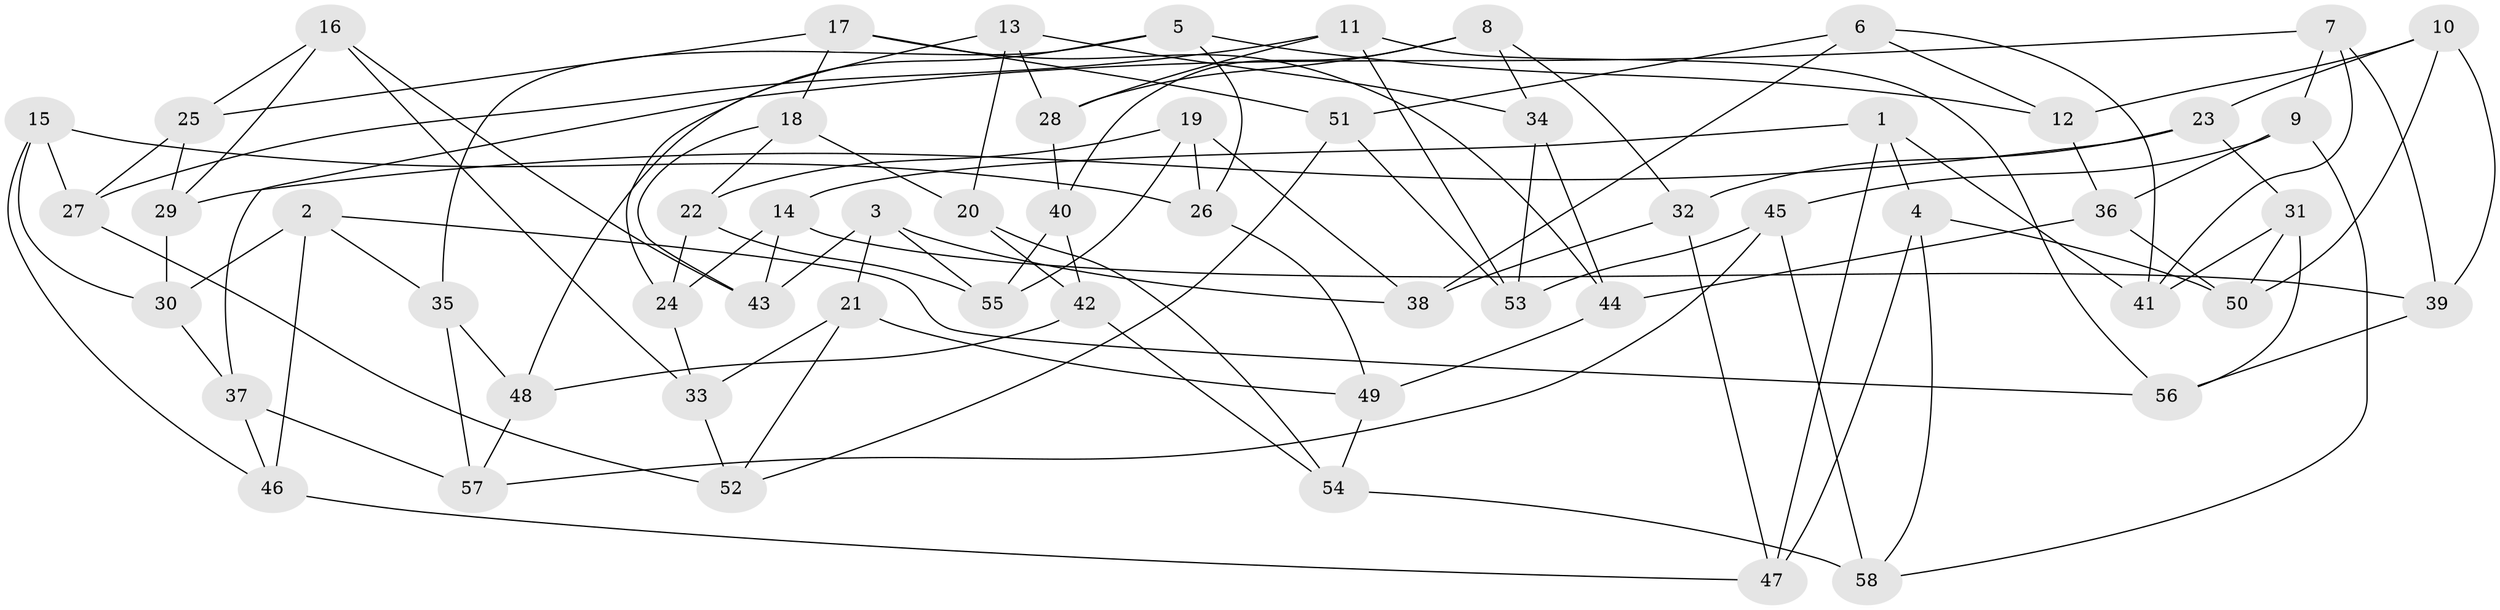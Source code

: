 // coarse degree distribution, {7: 0.2777777777777778, 6: 0.16666666666666666, 8: 0.1111111111111111, 3: 0.1111111111111111, 5: 0.1111111111111111, 9: 0.05555555555555555, 4: 0.16666666666666666}
// Generated by graph-tools (version 1.1) at 2025/54/03/04/25 22:54:00]
// undirected, 58 vertices, 116 edges
graph export_dot {
  node [color=gray90,style=filled];
  1;
  2;
  3;
  4;
  5;
  6;
  7;
  8;
  9;
  10;
  11;
  12;
  13;
  14;
  15;
  16;
  17;
  18;
  19;
  20;
  21;
  22;
  23;
  24;
  25;
  26;
  27;
  28;
  29;
  30;
  31;
  32;
  33;
  34;
  35;
  36;
  37;
  38;
  39;
  40;
  41;
  42;
  43;
  44;
  45;
  46;
  47;
  48;
  49;
  50;
  51;
  52;
  53;
  54;
  55;
  56;
  57;
  58;
  1 -- 4;
  1 -- 14;
  1 -- 41;
  1 -- 47;
  2 -- 46;
  2 -- 35;
  2 -- 30;
  2 -- 56;
  3 -- 38;
  3 -- 43;
  3 -- 21;
  3 -- 55;
  4 -- 58;
  4 -- 50;
  4 -- 47;
  5 -- 12;
  5 -- 35;
  5 -- 26;
  5 -- 48;
  6 -- 38;
  6 -- 41;
  6 -- 51;
  6 -- 12;
  7 -- 9;
  7 -- 39;
  7 -- 37;
  7 -- 41;
  8 -- 40;
  8 -- 28;
  8 -- 34;
  8 -- 32;
  9 -- 45;
  9 -- 36;
  9 -- 58;
  10 -- 50;
  10 -- 12;
  10 -- 23;
  10 -- 39;
  11 -- 28;
  11 -- 53;
  11 -- 56;
  11 -- 27;
  12 -- 36;
  13 -- 34;
  13 -- 28;
  13 -- 24;
  13 -- 20;
  14 -- 24;
  14 -- 43;
  14 -- 39;
  15 -- 27;
  15 -- 30;
  15 -- 46;
  15 -- 26;
  16 -- 29;
  16 -- 25;
  16 -- 43;
  16 -- 33;
  17 -- 18;
  17 -- 51;
  17 -- 25;
  17 -- 44;
  18 -- 22;
  18 -- 20;
  18 -- 43;
  19 -- 55;
  19 -- 26;
  19 -- 22;
  19 -- 38;
  20 -- 54;
  20 -- 42;
  21 -- 52;
  21 -- 49;
  21 -- 33;
  22 -- 24;
  22 -- 55;
  23 -- 32;
  23 -- 31;
  23 -- 29;
  24 -- 33;
  25 -- 29;
  25 -- 27;
  26 -- 49;
  27 -- 52;
  28 -- 40;
  29 -- 30;
  30 -- 37;
  31 -- 56;
  31 -- 50;
  31 -- 41;
  32 -- 47;
  32 -- 38;
  33 -- 52;
  34 -- 53;
  34 -- 44;
  35 -- 57;
  35 -- 48;
  36 -- 44;
  36 -- 50;
  37 -- 57;
  37 -- 46;
  39 -- 56;
  40 -- 55;
  40 -- 42;
  42 -- 54;
  42 -- 48;
  44 -- 49;
  45 -- 57;
  45 -- 53;
  45 -- 58;
  46 -- 47;
  48 -- 57;
  49 -- 54;
  51 -- 52;
  51 -- 53;
  54 -- 58;
}
